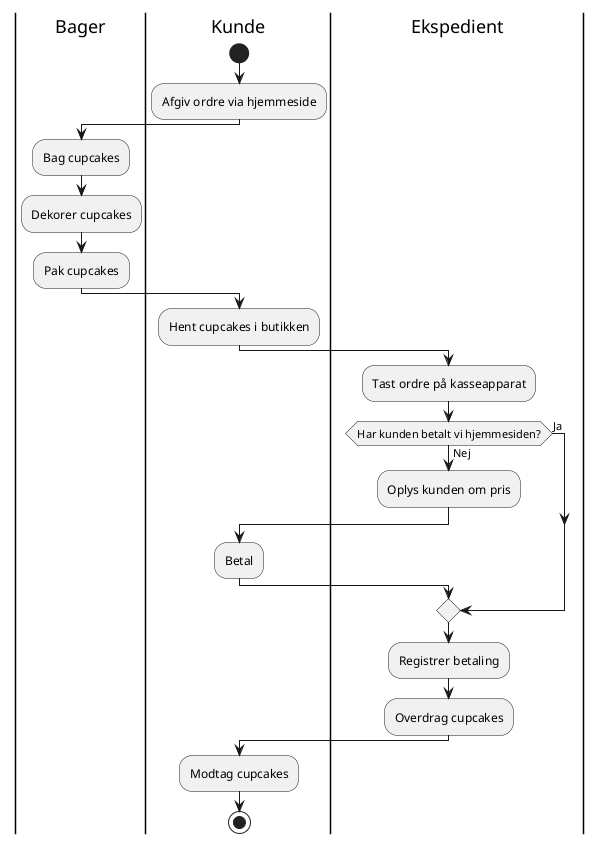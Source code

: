 @startuml
'https://plantuml.com/activity-diagram-beta
|Bager|
|Kunde|
start
:Afgiv ordre via hjemmeside;

|Bager|
:Bag cupcakes;
:Dekorer cupcakes;
:Pak cupcakes;

|Kunde|
:Hent cupcakes i butikken;

|Ekspedient|
:Tast ordre på kasseapparat;
if (Har kunden betalt vi hjemmesiden?) then (Nej)
  :Oplys kunden om pris;
  |Kunde|
  :Betal;
else (Ja)
endif
|Ekspedient|
:Registrer betaling;
:Overdrag cupcakes;

|Kunde|
:Modtag cupcakes;

stop
@enduml